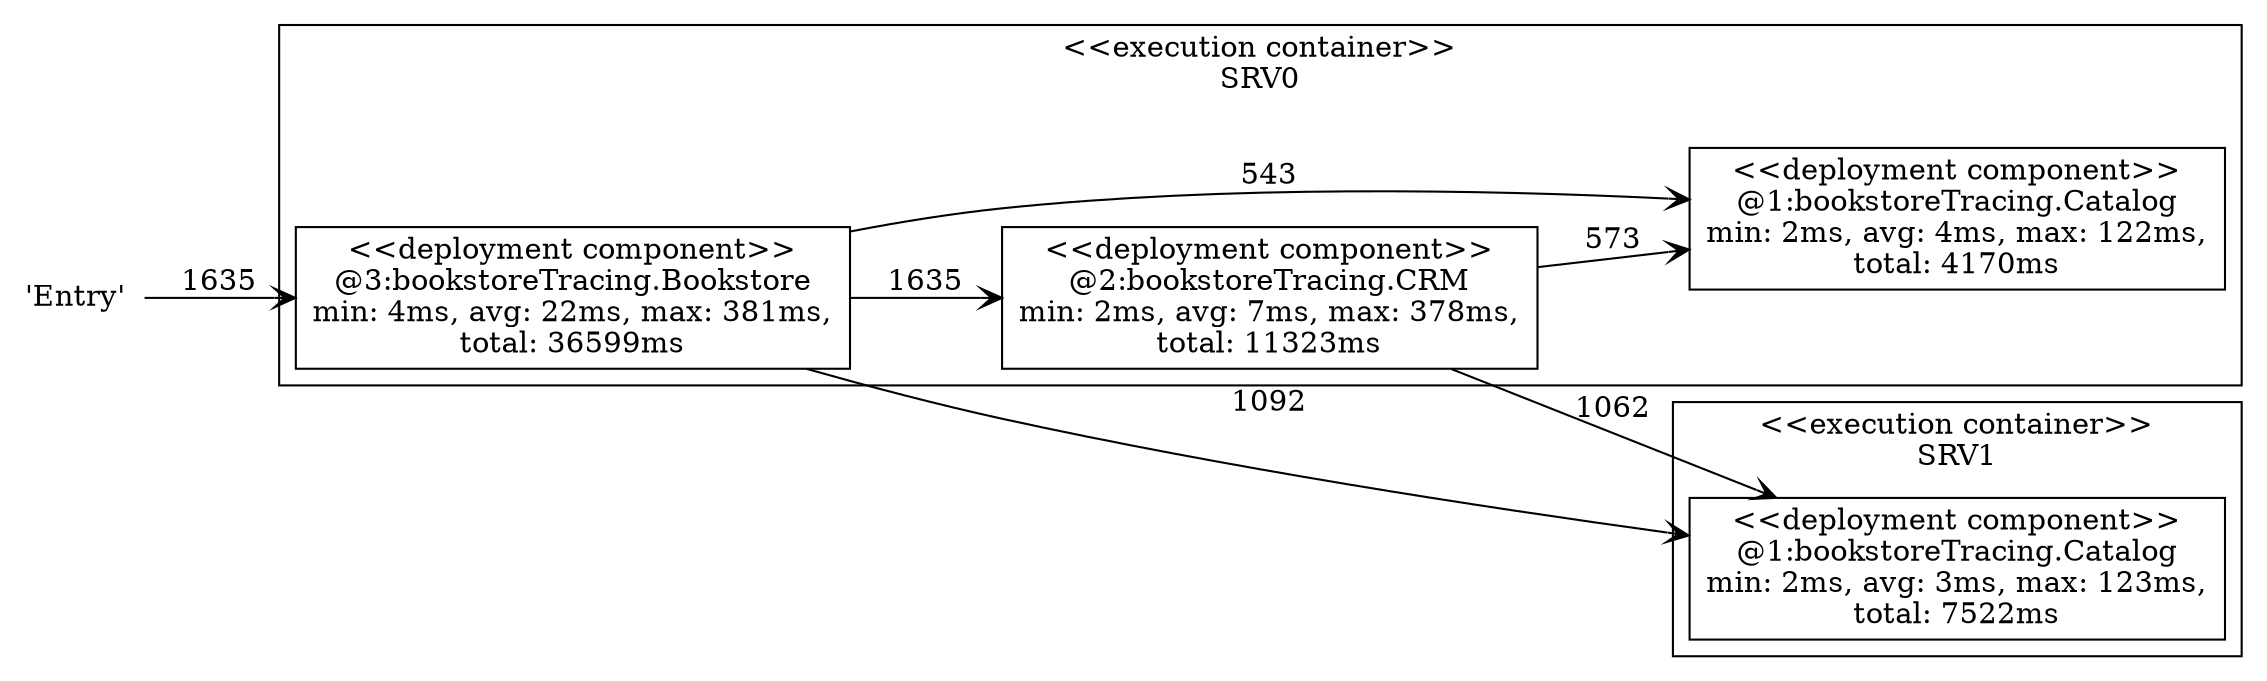 digraph G {
 rankdir=LR;
"depNode_0" [label="'Entry'",shape="none"]
subgraph "cluster_container2" {
 label = "<<execution container>>\nSRV0";
 shape = "box";
 style = "filled";
 fillcolor = "white";
"depNode_2" [label="<<deployment component>>\n@1:bookstoreTracing.Catalog\nmin: 2ms, avg: 4ms, max: 122ms,
total: 4170ms",shape="box",style="filled",color="#000000",fillcolor="white"]
"depNode_3" [label="<<deployment component>>\n@2:bookstoreTracing.CRM\nmin: 2ms, avg: 7ms, max: 378ms,
total: 11323ms",shape="box",style="filled",color="#000000",fillcolor="white"]
"depNode_4" [label="<<deployment component>>\n@3:bookstoreTracing.Bookstore\nmin: 4ms, avg: 22ms, max: 381ms,
total: 36599ms",shape="box",style="filled",color="#000000",fillcolor="white"]
}
subgraph "cluster_container1" {
 label = "<<execution container>>\nSRV1";
 shape = "box";
 style = "filled";
 fillcolor = "white";
"depNode_1" [label="<<deployment component>>\n@1:bookstoreTracing.Catalog\nmin: 2ms, avg: 3ms, max: 123ms,
total: 7522ms",shape="box",style="filled",color="#000000",fillcolor="white"]
}
depNode_0->depNode_4[label=1635, style="solid", arrowhead="open", color="#000000"]
depNode_3->depNode_2[label=573, style="solid", arrowhead="open", color="#000000"]
depNode_3->depNode_1[label=1062, style="solid", arrowhead="open", color="#000000"]
depNode_4->depNode_2[label=543, style="solid", arrowhead="open", color="#000000"]
depNode_4->depNode_1[label=1092, style="solid", arrowhead="open", color="#000000"]
depNode_4->depNode_3[label=1635, style="solid", arrowhead="open", color="#000000"]
}
